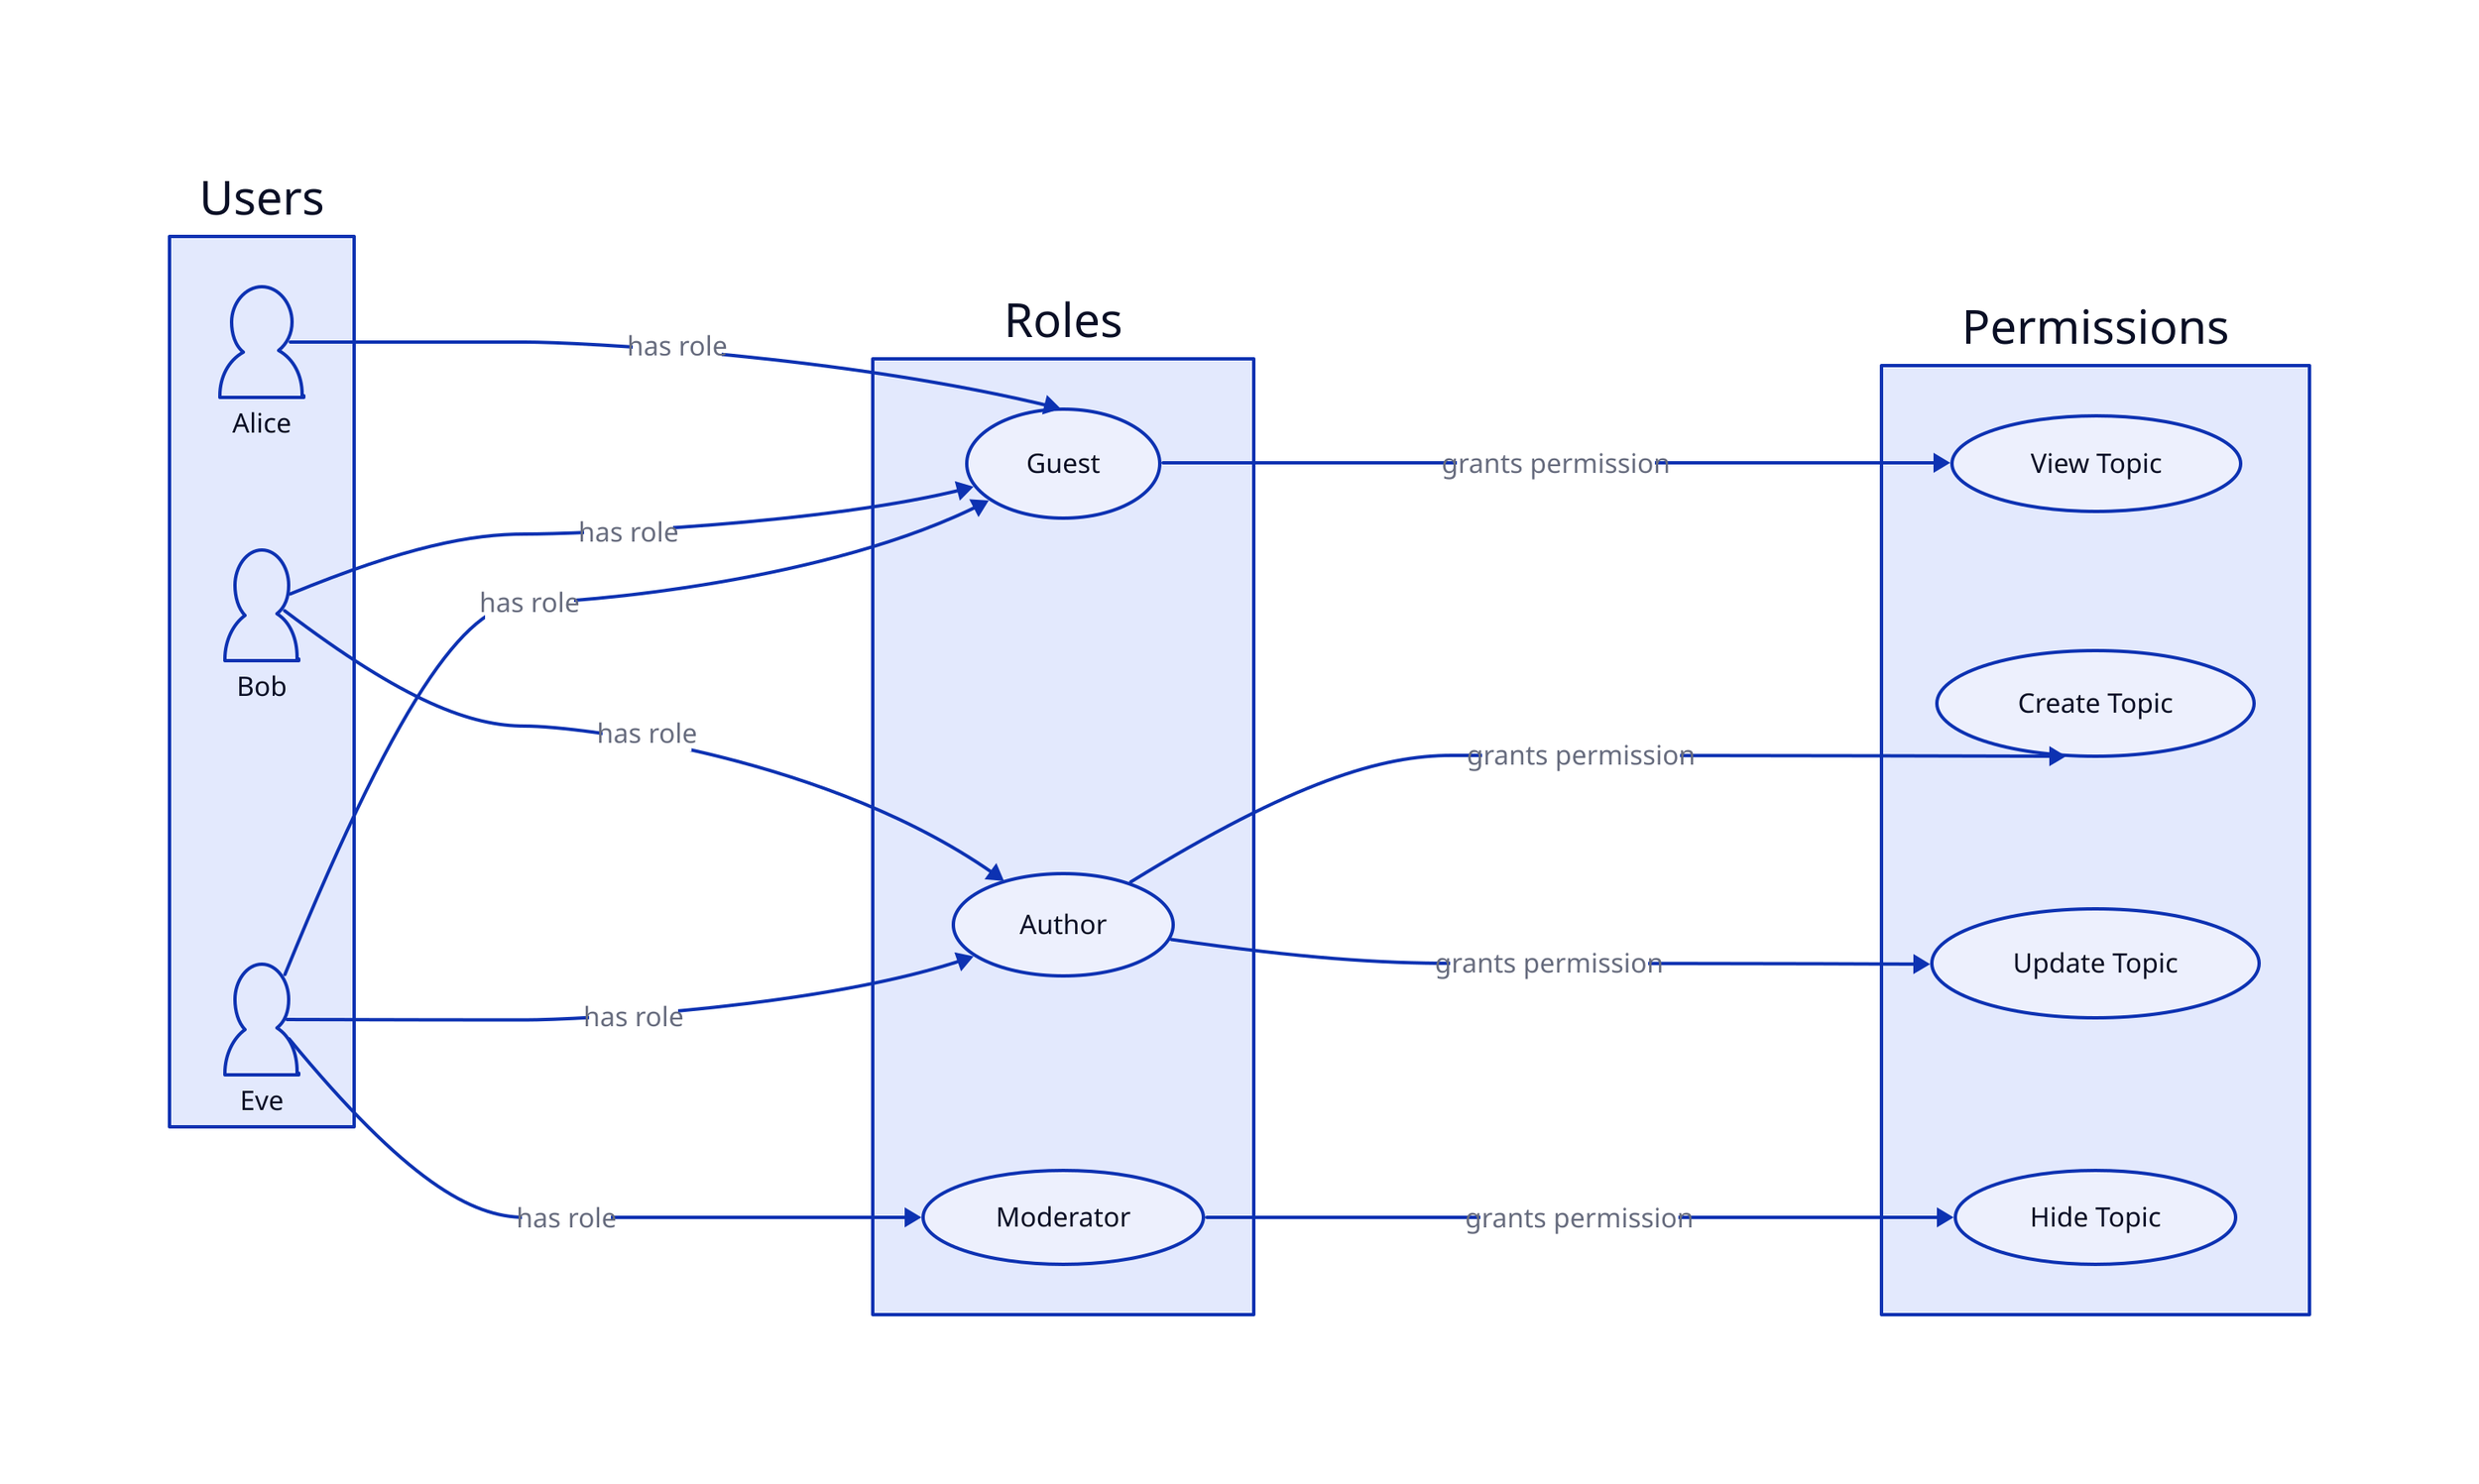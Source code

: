 # layout: elk

direction: right

Users: {
  Alice: {shape: person}
  Bob: {shape: person}
  Eve: {shape: person}
}

Roles: {
  Guest: {shape: oval}
  Author: {shape: oval}
  Moderator: {shape: oval}
}

Permissions: {
  View Topic: {shape: oval}
  Create Topic: {shape: oval}
  Update Topic: {shape: oval}
  Hide Topic: {shape: oval}
}

Users.Alice -> Roles.Guest: has role

Users.Bob -> Roles.Guest: has role
Users.Bob -> Roles.Author: has role

Users.Eve -> Roles.Guest: has role
Users.Eve -> Roles.Author: has role
Users.Eve -> Roles.Moderator: has role

Roles.Guest -> Permissions.View Topic: grants permission
Roles.Author -> Permissions.Create Topic: grants permission
Roles.Author -> Permissions.Update Topic: grants permission
Roles.Moderator -> Permissions.Hide Topic: grants permission
